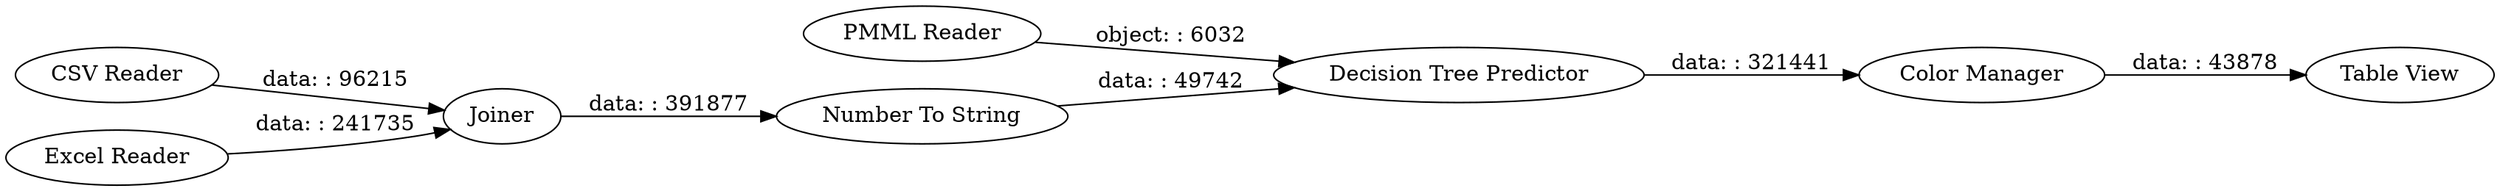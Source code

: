 digraph {
	"4508207480259098679_110" [label="Decision Tree Predictor"]
	"4508207480259098679_105" [label="CSV Reader"]
	"4508207480259098679_108" [label=Joiner]
	"4508207480259098679_103" [label="Excel Reader"]
	"4508207480259098679_111" [label="Table View"]
	"4508207480259098679_109" [label="PMML Reader"]
	"4508207480259098679_100" [label="Number To String"]
	"4508207480259098679_67" [label="Color Manager"]
	"4508207480259098679_105" -> "4508207480259098679_108" [label="data: : 96215"]
	"4508207480259098679_110" -> "4508207480259098679_67" [label="data: : 321441"]
	"4508207480259098679_108" -> "4508207480259098679_100" [label="data: : 391877"]
	"4508207480259098679_103" -> "4508207480259098679_108" [label="data: : 241735"]
	"4508207480259098679_100" -> "4508207480259098679_110" [label="data: : 49742"]
	"4508207480259098679_109" -> "4508207480259098679_110" [label="object: : 6032"]
	"4508207480259098679_67" -> "4508207480259098679_111" [label="data: : 43878"]
	rankdir=LR
}

